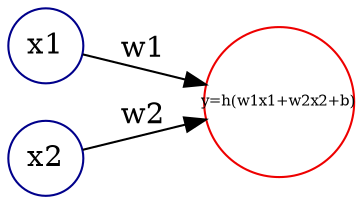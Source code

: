 digraph perceptron {

    rankdir=LR
	splines=line
        
    node [fixedsize=true, label=""];

    subgraph input_layer {
		label = "input layer";
		color=white;
		node [
			style=solid,
			color=blue4, 
			shape=circle
		];
		x1 [label=x1];
		x2 [label=x2];
	}

	subgraph output_layer {
		label = "output layer";
		color=white;
		node [
			style=solid,
			color=red2, 
			shape=circle,
			height = 1,
    		width = 1,
			fontsize = 7,
		];
		y [label="y=h(w1x1+w2x2+b)"];
	}

    x1 -> y [ label = "w1" ];
    x2 -> y [ label = "w2" ];

}